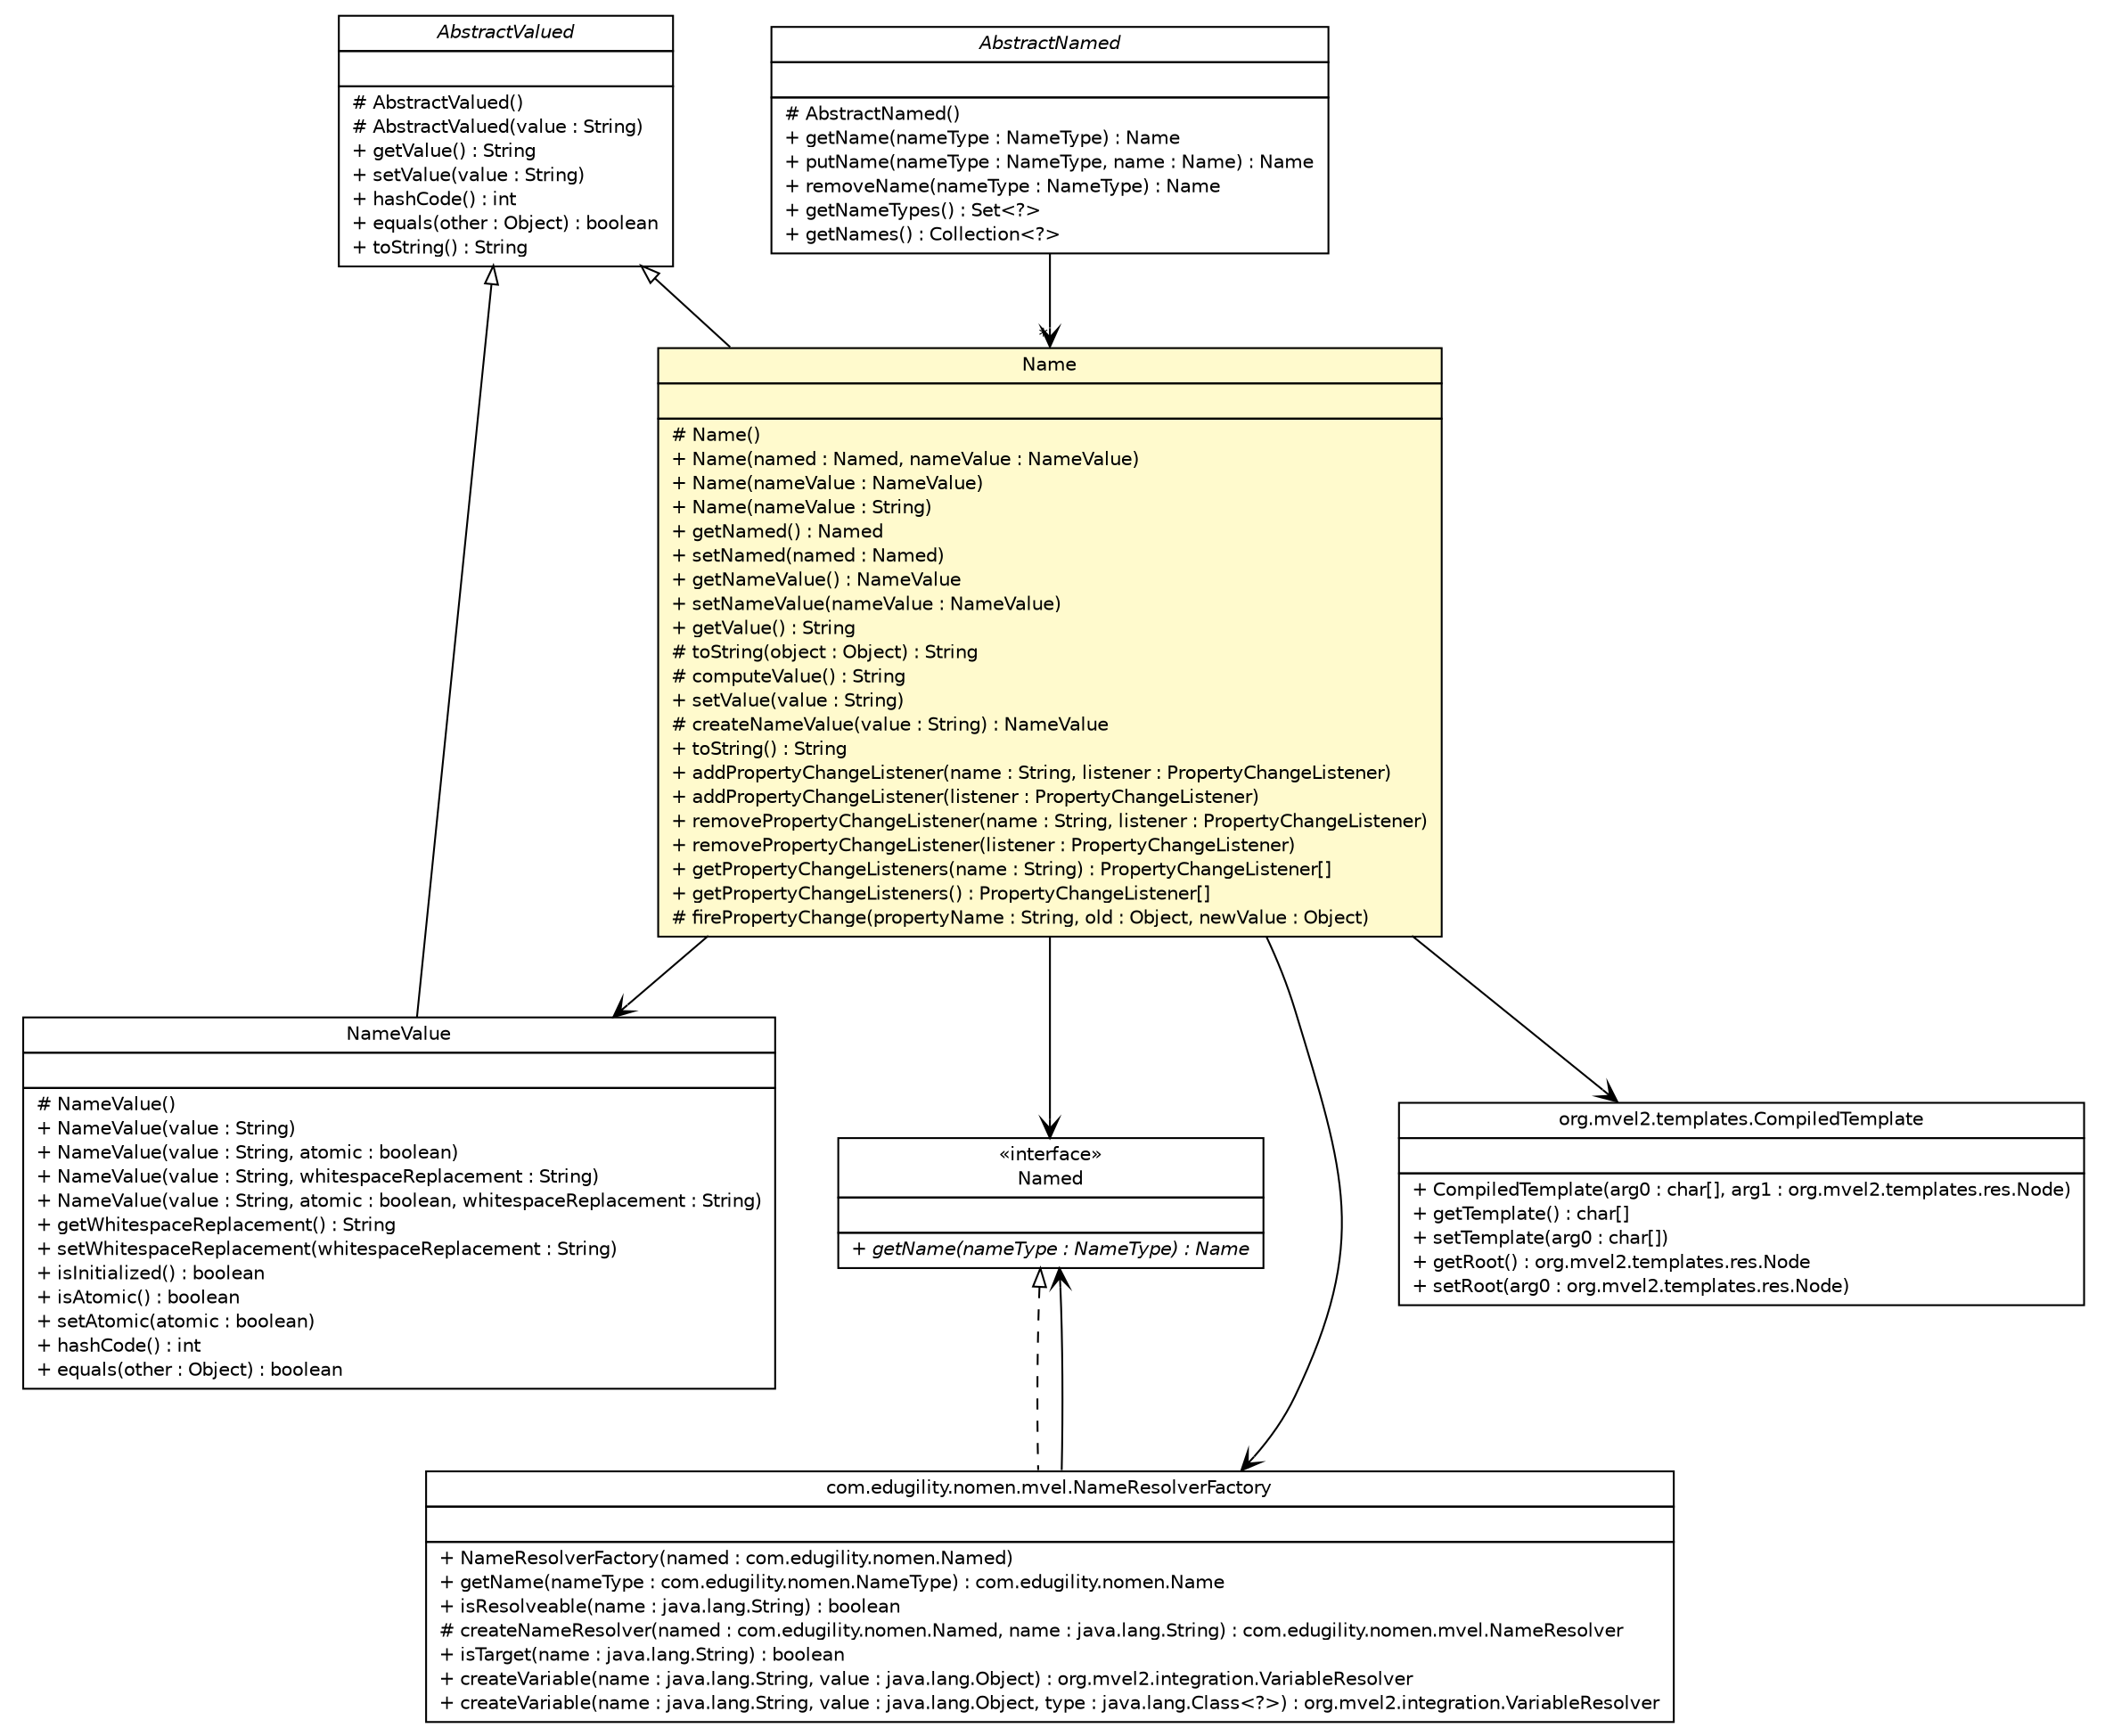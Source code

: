 #!/usr/local/bin/dot
#
# Class diagram 
# Generated by UMLGraph version R5_6-24-gf6e263 (http://www.umlgraph.org/)
#

digraph G {
	edge [fontname="Helvetica",fontsize=10,labelfontname="Helvetica",labelfontsize=10];
	node [fontname="Helvetica",fontsize=10,shape=plaintext];
	nodesep=0.25;
	ranksep=0.5;
	// com.edugility.nomen.NameValue
	c83 [label=<<table title="com.edugility.nomen.NameValue" border="0" cellborder="1" cellspacing="0" cellpadding="2" port="p" href="./NameValue.html">
		<tr><td><table border="0" cellspacing="0" cellpadding="1">
<tr><td align="center" balign="center"> NameValue </td></tr>
		</table></td></tr>
		<tr><td><table border="0" cellspacing="0" cellpadding="1">
<tr><td align="left" balign="left">  </td></tr>
		</table></td></tr>
		<tr><td><table border="0" cellspacing="0" cellpadding="1">
<tr><td align="left" balign="left"> # NameValue() </td></tr>
<tr><td align="left" balign="left"> + NameValue(value : String) </td></tr>
<tr><td align="left" balign="left"> + NameValue(value : String, atomic : boolean) </td></tr>
<tr><td align="left" balign="left"> + NameValue(value : String, whitespaceReplacement : String) </td></tr>
<tr><td align="left" balign="left"> + NameValue(value : String, atomic : boolean, whitespaceReplacement : String) </td></tr>
<tr><td align="left" balign="left"> + getWhitespaceReplacement() : String </td></tr>
<tr><td align="left" balign="left"> + setWhitespaceReplacement(whitespaceReplacement : String) </td></tr>
<tr><td align="left" balign="left"> + isInitialized() : boolean </td></tr>
<tr><td align="left" balign="left"> + isAtomic() : boolean </td></tr>
<tr><td align="left" balign="left"> + setAtomic(atomic : boolean) </td></tr>
<tr><td align="left" balign="left"> + hashCode() : int </td></tr>
<tr><td align="left" balign="left"> + equals(other : Object) : boolean </td></tr>
		</table></td></tr>
		</table>>, URL="./NameValue.html", fontname="Helvetica", fontcolor="black", fontsize=10.0];
	// com.edugility.nomen.Named
	c87 [label=<<table title="com.edugility.nomen.Named" border="0" cellborder="1" cellspacing="0" cellpadding="2" port="p" href="./Named.html">
		<tr><td><table border="0" cellspacing="0" cellpadding="1">
<tr><td align="center" balign="center"> &#171;interface&#187; </td></tr>
<tr><td align="center" balign="center"> Named </td></tr>
		</table></td></tr>
		<tr><td><table border="0" cellspacing="0" cellpadding="1">
<tr><td align="left" balign="left">  </td></tr>
		</table></td></tr>
		<tr><td><table border="0" cellspacing="0" cellpadding="1">
<tr><td align="left" balign="left"><font face="Helvetica-Oblique" point-size="10.0"> + getName(nameType : NameType) : Name </font></td></tr>
		</table></td></tr>
		</table>>, URL="./Named.html", fontname="Helvetica", fontcolor="black", fontsize=10.0];
	// com.edugility.nomen.Name
	c88 [label=<<table title="com.edugility.nomen.Name" border="0" cellborder="1" cellspacing="0" cellpadding="2" port="p" bgcolor="lemonChiffon" href="./Name.html">
		<tr><td><table border="0" cellspacing="0" cellpadding="1">
<tr><td align="center" balign="center"> Name </td></tr>
		</table></td></tr>
		<tr><td><table border="0" cellspacing="0" cellpadding="1">
<tr><td align="left" balign="left">  </td></tr>
		</table></td></tr>
		<tr><td><table border="0" cellspacing="0" cellpadding="1">
<tr><td align="left" balign="left"> # Name() </td></tr>
<tr><td align="left" balign="left"> + Name(named : Named, nameValue : NameValue) </td></tr>
<tr><td align="left" balign="left"> + Name(nameValue : NameValue) </td></tr>
<tr><td align="left" balign="left"> + Name(nameValue : String) </td></tr>
<tr><td align="left" balign="left"> + getNamed() : Named </td></tr>
<tr><td align="left" balign="left"> + setNamed(named : Named) </td></tr>
<tr><td align="left" balign="left"> + getNameValue() : NameValue </td></tr>
<tr><td align="left" balign="left"> + setNameValue(nameValue : NameValue) </td></tr>
<tr><td align="left" balign="left"> + getValue() : String </td></tr>
<tr><td align="left" balign="left"> # toString(object : Object) : String </td></tr>
<tr><td align="left" balign="left"> # computeValue() : String </td></tr>
<tr><td align="left" balign="left"> + setValue(value : String) </td></tr>
<tr><td align="left" balign="left"> # createNameValue(value : String) : NameValue </td></tr>
<tr><td align="left" balign="left"> + toString() : String </td></tr>
<tr><td align="left" balign="left"> + addPropertyChangeListener(name : String, listener : PropertyChangeListener) </td></tr>
<tr><td align="left" balign="left"> + addPropertyChangeListener(listener : PropertyChangeListener) </td></tr>
<tr><td align="left" balign="left"> + removePropertyChangeListener(name : String, listener : PropertyChangeListener) </td></tr>
<tr><td align="left" balign="left"> + removePropertyChangeListener(listener : PropertyChangeListener) </td></tr>
<tr><td align="left" balign="left"> + getPropertyChangeListeners(name : String) : PropertyChangeListener[] </td></tr>
<tr><td align="left" balign="left"> + getPropertyChangeListeners() : PropertyChangeListener[] </td></tr>
<tr><td align="left" balign="left"> # firePropertyChange(propertyName : String, old : Object, newValue : Object) </td></tr>
		</table></td></tr>
		</table>>, URL="./Name.html", fontname="Helvetica", fontcolor="black", fontsize=10.0];
	// com.edugility.nomen.AbstractValued
	c90 [label=<<table title="com.edugility.nomen.AbstractValued" border="0" cellborder="1" cellspacing="0" cellpadding="2" port="p" href="./AbstractValued.html">
		<tr><td><table border="0" cellspacing="0" cellpadding="1">
<tr><td align="center" balign="center"><font face="Helvetica-Oblique"> AbstractValued </font></td></tr>
		</table></td></tr>
		<tr><td><table border="0" cellspacing="0" cellpadding="1">
<tr><td align="left" balign="left">  </td></tr>
		</table></td></tr>
		<tr><td><table border="0" cellspacing="0" cellpadding="1">
<tr><td align="left" balign="left"> # AbstractValued() </td></tr>
<tr><td align="left" balign="left"> # AbstractValued(value : String) </td></tr>
<tr><td align="left" balign="left"> + getValue() : String </td></tr>
<tr><td align="left" balign="left"> + setValue(value : String) </td></tr>
<tr><td align="left" balign="left"> + hashCode() : int </td></tr>
<tr><td align="left" balign="left"> + equals(other : Object) : boolean </td></tr>
<tr><td align="left" balign="left"> + toString() : String </td></tr>
		</table></td></tr>
		</table>>, URL="./AbstractValued.html", fontname="Helvetica", fontcolor="black", fontsize=10.0];
	// com.edugility.nomen.AbstractNamed
	c91 [label=<<table title="com.edugility.nomen.AbstractNamed" border="0" cellborder="1" cellspacing="0" cellpadding="2" port="p" href="./AbstractNamed.html">
		<tr><td><table border="0" cellspacing="0" cellpadding="1">
<tr><td align="center" balign="center"><font face="Helvetica-Oblique"> AbstractNamed </font></td></tr>
		</table></td></tr>
		<tr><td><table border="0" cellspacing="0" cellpadding="1">
<tr><td align="left" balign="left">  </td></tr>
		</table></td></tr>
		<tr><td><table border="0" cellspacing="0" cellpadding="1">
<tr><td align="left" balign="left"> # AbstractNamed() </td></tr>
<tr><td align="left" balign="left"> + getName(nameType : NameType) : Name </td></tr>
<tr><td align="left" balign="left"> + putName(nameType : NameType, name : Name) : Name </td></tr>
<tr><td align="left" balign="left"> + removeName(nameType : NameType) : Name </td></tr>
<tr><td align="left" balign="left"> + getNameTypes() : Set&lt;?&gt; </td></tr>
<tr><td align="left" balign="left"> + getNames() : Collection&lt;?&gt; </td></tr>
		</table></td></tr>
		</table>>, URL="./AbstractNamed.html", fontname="Helvetica", fontcolor="black", fontsize=10.0];
	// com.edugility.nomen.mvel.NameResolverFactory
	c92 [label=<<table title="com.edugility.nomen.mvel.NameResolverFactory" border="0" cellborder="1" cellspacing="0" cellpadding="2" port="p" href="./mvel/NameResolverFactory.html">
		<tr><td><table border="0" cellspacing="0" cellpadding="1">
<tr><td align="center" balign="center"> com.edugility.nomen.mvel.NameResolverFactory </td></tr>
		</table></td></tr>
		<tr><td><table border="0" cellspacing="0" cellpadding="1">
<tr><td align="left" balign="left">  </td></tr>
		</table></td></tr>
		<tr><td><table border="0" cellspacing="0" cellpadding="1">
<tr><td align="left" balign="left"> + NameResolverFactory(named : com.edugility.nomen.Named) </td></tr>
<tr><td align="left" balign="left"> + getName(nameType : com.edugility.nomen.NameType) : com.edugility.nomen.Name </td></tr>
<tr><td align="left" balign="left"> + isResolveable(name : java.lang.String) : boolean </td></tr>
<tr><td align="left" balign="left"> # createNameResolver(named : com.edugility.nomen.Named, name : java.lang.String) : com.edugility.nomen.mvel.NameResolver </td></tr>
<tr><td align="left" balign="left"> + isTarget(name : java.lang.String) : boolean </td></tr>
<tr><td align="left" balign="left"> + createVariable(name : java.lang.String, value : java.lang.Object) : org.mvel2.integration.VariableResolver </td></tr>
<tr><td align="left" balign="left"> + createVariable(name : java.lang.String, value : java.lang.Object, type : java.lang.Class&lt;?&gt;) : org.mvel2.integration.VariableResolver </td></tr>
		</table></td></tr>
		</table>>, URL="./mvel/NameResolverFactory.html", fontname="Helvetica", fontcolor="black", fontsize=10.0];
	//com.edugility.nomen.NameValue extends com.edugility.nomen.AbstractValued
	c90:p -> c83:p [dir=back,arrowtail=empty];
	//com.edugility.nomen.Name extends com.edugility.nomen.AbstractValued
	c90:p -> c88:p [dir=back,arrowtail=empty];
	//com.edugility.nomen.mvel.NameResolverFactory implements com.edugility.nomen.Named
	c87:p -> c92:p [dir=back,arrowtail=empty,style=dashed];
	// com.edugility.nomen.Name NAVASSOC com.edugility.nomen.Named
	c88:p -> c87:p [taillabel="", label="", headlabel="", fontname="Helvetica", fontcolor="black", fontsize=10.0, color="black", arrowhead=open];
	// com.edugility.nomen.Name NAVASSOC com.edugility.nomen.NameValue
	c88:p -> c83:p [taillabel="", label="", headlabel="", fontname="Helvetica", fontcolor="black", fontsize=10.0, color="black", arrowhead=open];
	// com.edugility.nomen.Name NAVASSOC com.edugility.nomen.mvel.NameResolverFactory
	c88:p -> c92:p [taillabel="", label="", headlabel="", fontname="Helvetica", fontcolor="black", fontsize=10.0, color="black", arrowhead=open];
	// com.edugility.nomen.Name NAVASSOC org.mvel2.templates.CompiledTemplate
	c88:p -> c95:p [taillabel="", label="", headlabel="", fontname="Helvetica", fontcolor="black", fontsize=10.0, color="black", arrowhead=open];
	// com.edugility.nomen.AbstractNamed NAVASSOC com.edugility.nomen.Name
	c91:p -> c88:p [taillabel="", label="", headlabel="*", fontname="Helvetica", fontcolor="black", fontsize=10.0, color="black", arrowhead=open];
	// com.edugility.nomen.mvel.NameResolverFactory NAVASSOC com.edugility.nomen.Named
	c92:p -> c87:p [taillabel="", label="", headlabel="", fontname="Helvetica", fontcolor="black", fontsize=10.0, color="black", arrowhead=open];
	// org.mvel2.templates.CompiledTemplate
	c95 [label=<<table title="org.mvel2.templates.CompiledTemplate" border="0" cellborder="1" cellspacing="0" cellpadding="2" port="p" href="http://java.sun.com/j2se/1.4.2/docs/api/org/mvel2/templates/CompiledTemplate.html">
		<tr><td><table border="0" cellspacing="0" cellpadding="1">
<tr><td align="center" balign="center"> org.mvel2.templates.CompiledTemplate </td></tr>
		</table></td></tr>
		<tr><td><table border="0" cellspacing="0" cellpadding="1">
<tr><td align="left" balign="left">  </td></tr>
		</table></td></tr>
		<tr><td><table border="0" cellspacing="0" cellpadding="1">
<tr><td align="left" balign="left"> + CompiledTemplate(arg0 : char[], arg1 : org.mvel2.templates.res.Node) </td></tr>
<tr><td align="left" balign="left"> + getTemplate() : char[] </td></tr>
<tr><td align="left" balign="left"> + setTemplate(arg0 : char[]) </td></tr>
<tr><td align="left" balign="left"> + getRoot() : org.mvel2.templates.res.Node </td></tr>
<tr><td align="left" balign="left"> + setRoot(arg0 : org.mvel2.templates.res.Node) </td></tr>
		</table></td></tr>
		</table>>, URL="http://java.sun.com/j2se/1.4.2/docs/api/org/mvel2/templates/CompiledTemplate.html", fontname="Helvetica", fontcolor="black", fontsize=10.0];
}


